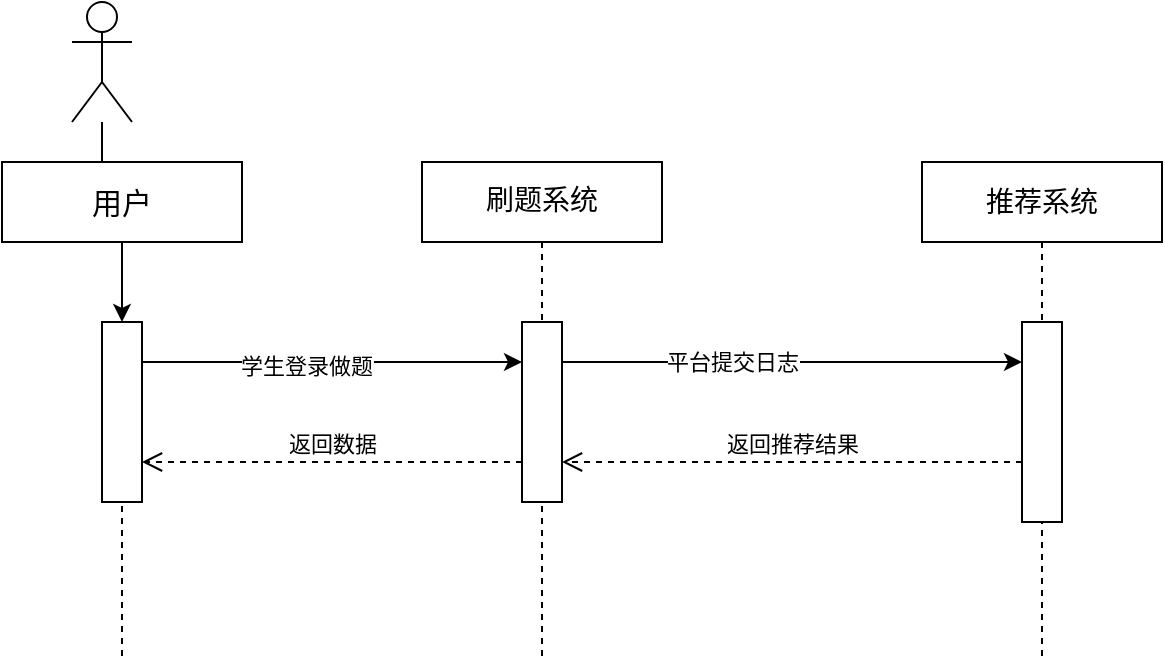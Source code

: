 <mxfile version="20.0.4" type="github">
  <diagram id="3UsDiJFZPkJbw98eGKN_" name="第 1 页">
    <mxGraphModel dx="1422" dy="706" grid="1" gridSize="10" guides="1" tooltips="1" connect="1" arrows="1" fold="1" page="1" pageScale="1" pageWidth="827" pageHeight="1169" math="0" shadow="0">
      <root>
        <mxCell id="0" />
        <mxCell id="1" parent="0" />
        <mxCell id="mo1GEhNNsRcgXY57owD3-10" value="&lt;p&gt;&lt;font style=&quot;font-size: 14px;&quot; face=&quot;Lucida Console&quot;&gt;刷题系统&lt;/font&gt;&lt;/p&gt;" style="shape=umlLifeline;perimeter=lifelinePerimeter;whiteSpace=wrap;html=1;container=1;collapsible=0;recursiveResize=0;outlineConnect=0;" vertex="1" parent="1">
          <mxGeometry x="270" y="240" width="120" height="250" as="geometry" />
        </mxCell>
        <mxCell id="mo1GEhNNsRcgXY57owD3-26" value="" style="html=1;points=[];perimeter=orthogonalPerimeter;" vertex="1" parent="mo1GEhNNsRcgXY57owD3-10">
          <mxGeometry x="50" y="80" width="20" height="90" as="geometry" />
        </mxCell>
        <mxCell id="mo1GEhNNsRcgXY57owD3-17" value="&lt;font style=&quot;font-size: 14px;&quot;&gt;推荐系统&lt;/font&gt;" style="shape=umlLifeline;perimeter=lifelinePerimeter;whiteSpace=wrap;html=1;container=1;collapsible=0;recursiveResize=0;outlineConnect=0;" vertex="1" parent="1">
          <mxGeometry x="520" y="240" width="120" height="250" as="geometry" />
        </mxCell>
        <mxCell id="mo1GEhNNsRcgXY57owD3-31" value="" style="html=1;points=[];perimeter=orthogonalPerimeter;" vertex="1" parent="mo1GEhNNsRcgXY57owD3-17">
          <mxGeometry x="50" y="80" width="20" height="100" as="geometry" />
        </mxCell>
        <mxCell id="mo1GEhNNsRcgXY57owD3-52" value="" style="edgeStyle=orthogonalEdgeStyle;rounded=0;orthogonalLoop=1;jettySize=auto;html=1;fontFamily=Lucida Console;fontSize=15;" edge="1" parent="1" source="mo1GEhNNsRcgXY57owD3-36" target="mo1GEhNNsRcgXY57owD3-40">
          <mxGeometry relative="1" as="geometry" />
        </mxCell>
        <mxCell id="mo1GEhNNsRcgXY57owD3-36" value="" style="shape=umlActor;verticalLabelPosition=bottom;verticalAlign=top;html=1;" vertex="1" parent="1">
          <mxGeometry x="95" y="160" width="30" height="60" as="geometry" />
        </mxCell>
        <mxCell id="mo1GEhNNsRcgXY57owD3-39" value="&lt;font style=&quot;font-size: 15px;&quot;&gt;用户&lt;/font&gt;" style="shape=umlLifeline;perimeter=lifelinePerimeter;whiteSpace=wrap;html=1;container=1;collapsible=0;recursiveResize=0;outlineConnect=0;" vertex="1" parent="1">
          <mxGeometry x="60" y="240" width="120" height="250" as="geometry" />
        </mxCell>
        <mxCell id="mo1GEhNNsRcgXY57owD3-40" value="" style="html=1;points=[];perimeter=orthogonalPerimeter;" vertex="1" parent="mo1GEhNNsRcgXY57owD3-39">
          <mxGeometry x="50" y="80" width="20" height="90" as="geometry" />
        </mxCell>
        <mxCell id="mo1GEhNNsRcgXY57owD3-44" value="" style="endArrow=classic;html=1;rounded=0;" edge="1" parent="1" target="mo1GEhNNsRcgXY57owD3-26">
          <mxGeometry width="50" height="50" relative="1" as="geometry">
            <mxPoint x="130" y="340" as="sourcePoint" />
            <mxPoint x="440" y="370" as="targetPoint" />
            <Array as="points">
              <mxPoint x="160" y="340" />
            </Array>
          </mxGeometry>
        </mxCell>
        <mxCell id="mo1GEhNNsRcgXY57owD3-46" value="学生登录做题" style="edgeLabel;html=1;align=center;verticalAlign=middle;resizable=0;points=[];" vertex="1" connectable="0" parent="mo1GEhNNsRcgXY57owD3-44">
          <mxGeometry x="-0.137" y="-2" relative="1" as="geometry">
            <mxPoint as="offset" />
          </mxGeometry>
        </mxCell>
        <mxCell id="mo1GEhNNsRcgXY57owD3-45" value="" style="endArrow=classic;html=1;rounded=0;" edge="1" parent="1">
          <mxGeometry width="50" height="50" relative="1" as="geometry">
            <mxPoint x="340" y="340" as="sourcePoint" />
            <mxPoint x="570" y="340" as="targetPoint" />
            <Array as="points">
              <mxPoint x="370" y="340" />
            </Array>
          </mxGeometry>
        </mxCell>
        <mxCell id="mo1GEhNNsRcgXY57owD3-47" value="平台提交日志" style="edgeLabel;html=1;align=center;verticalAlign=middle;resizable=0;points=[];" vertex="1" connectable="0" parent="mo1GEhNNsRcgXY57owD3-45">
          <mxGeometry x="-0.261" relative="1" as="geometry">
            <mxPoint as="offset" />
          </mxGeometry>
        </mxCell>
        <mxCell id="mo1GEhNNsRcgXY57owD3-50" value="返回推荐结果" style="html=1;verticalAlign=bottom;endArrow=open;dashed=1;endSize=8;rounded=0;" edge="1" parent="1">
          <mxGeometry relative="1" as="geometry">
            <mxPoint x="570" y="390" as="sourcePoint" />
            <mxPoint x="340" y="390" as="targetPoint" />
            <Array as="points">
              <mxPoint x="430" y="390" />
            </Array>
          </mxGeometry>
        </mxCell>
        <mxCell id="mo1GEhNNsRcgXY57owD3-51" value="返回数据" style="html=1;verticalAlign=bottom;endArrow=open;dashed=1;endSize=8;rounded=0;" edge="1" parent="1">
          <mxGeometry relative="1" as="geometry">
            <mxPoint x="320" y="390" as="sourcePoint" />
            <mxPoint x="130" y="390" as="targetPoint" />
            <Array as="points">
              <mxPoint x="220" y="390" />
            </Array>
          </mxGeometry>
        </mxCell>
      </root>
    </mxGraphModel>
  </diagram>
</mxfile>
